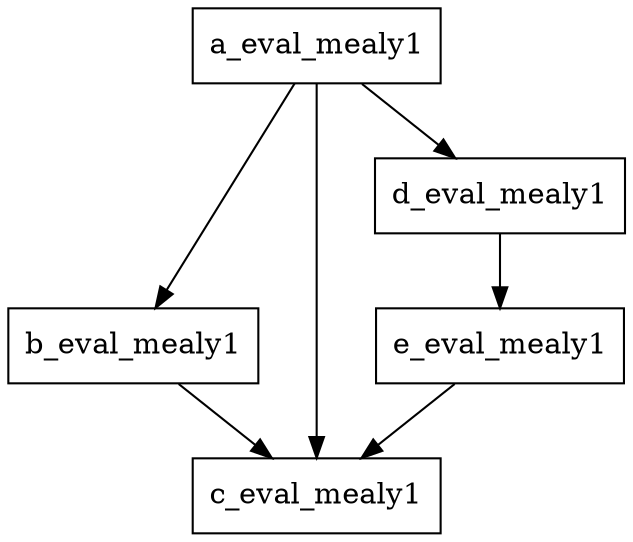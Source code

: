 strict digraph module_graph {
node [shape=box];
node [name=a_eval_mealy1                      ];
node [name=b_eval_mealy1                      ];
node [name=c_eval_mealy1                      ];
node [name=d_eval_mealy1                      ];
node [name=e_eval_mealy1                      ];
a_eval_mealy1                       -> b_eval_mealy1                      ;
e_eval_mealy1                       -> c_eval_mealy1                      ;
a_eval_mealy1                       -> c_eval_mealy1                      ;
b_eval_mealy1                       -> c_eval_mealy1                      ;
a_eval_mealy1                       -> d_eval_mealy1                      ;
d_eval_mealy1                       -> e_eval_mealy1                      ;
}
